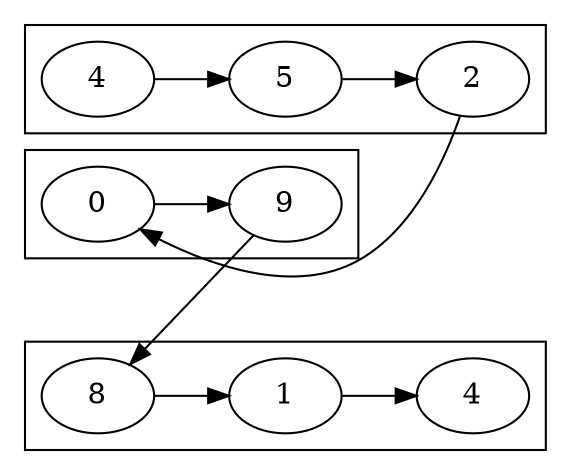 digraph G {
  rankdir=LR;

  subgraph cluster_t0 {
    a [label="4"]
    b [label="5"]
    c [label="2"]
  }
  
  subgraph cluster_t1 {
    d [label="0"]
    e [label="9"]
  }

  subgraph cluster_t2 {
    f [label="8"]
    g [label="1"]
    h [label="4"]
  }

  a -> b;
  b -> c;
  c -> d [constraint=false];

  d -> e;
  e -> f [constraint=false];
  
  f -> g;
  g -> h;
}